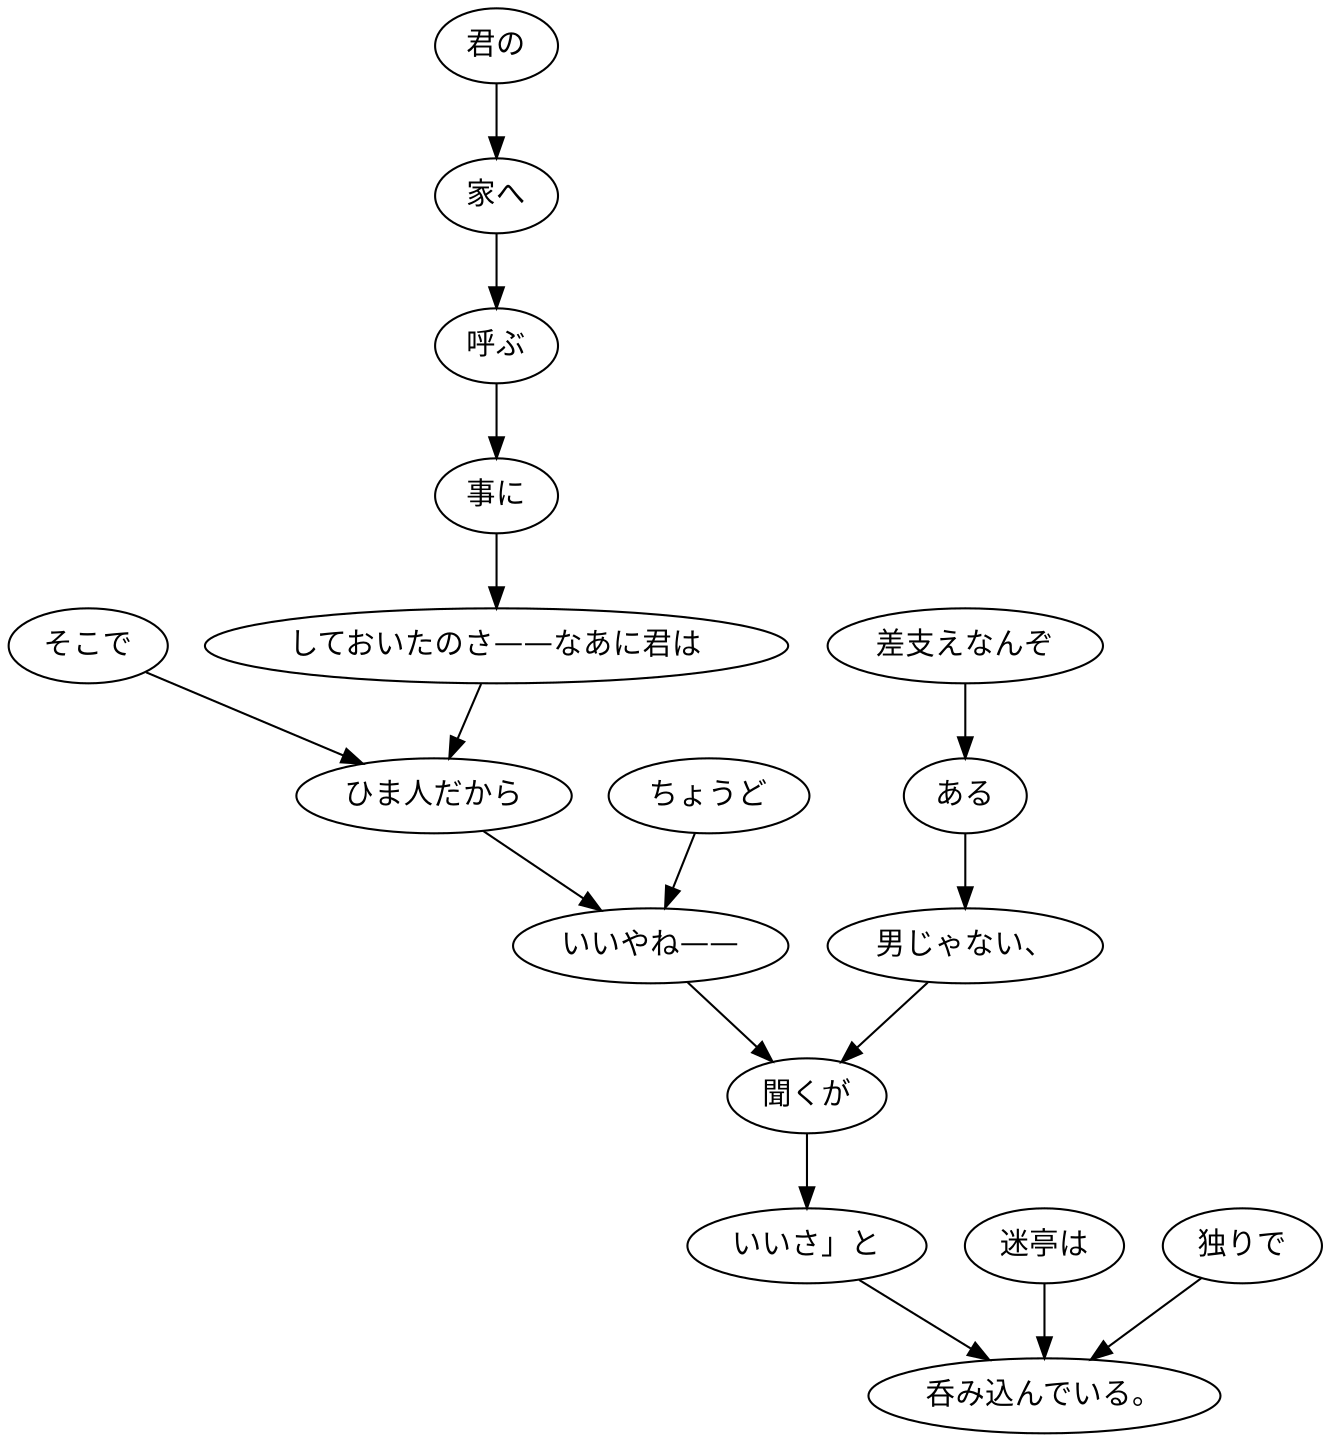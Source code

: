 digraph graph1468 {
	node0 [label="そこで"];
	node1 [label="君の"];
	node2 [label="家へ"];
	node3 [label="呼ぶ"];
	node4 [label="事に"];
	node5 [label="しておいたのさ——なあに君は"];
	node6 [label="ひま人だから"];
	node7 [label="ちょうど"];
	node8 [label="いいやね——"];
	node9 [label="差支えなんぞ"];
	node10 [label="ある"];
	node11 [label="男じゃない、"];
	node12 [label="聞くが"];
	node13 [label="いいさ」と"];
	node14 [label="迷亭は"];
	node15 [label="独りで"];
	node16 [label="呑み込んでいる。"];
	node0 -> node6;
	node1 -> node2;
	node2 -> node3;
	node3 -> node4;
	node4 -> node5;
	node5 -> node6;
	node6 -> node8;
	node7 -> node8;
	node8 -> node12;
	node9 -> node10;
	node10 -> node11;
	node11 -> node12;
	node12 -> node13;
	node13 -> node16;
	node14 -> node16;
	node15 -> node16;
}
